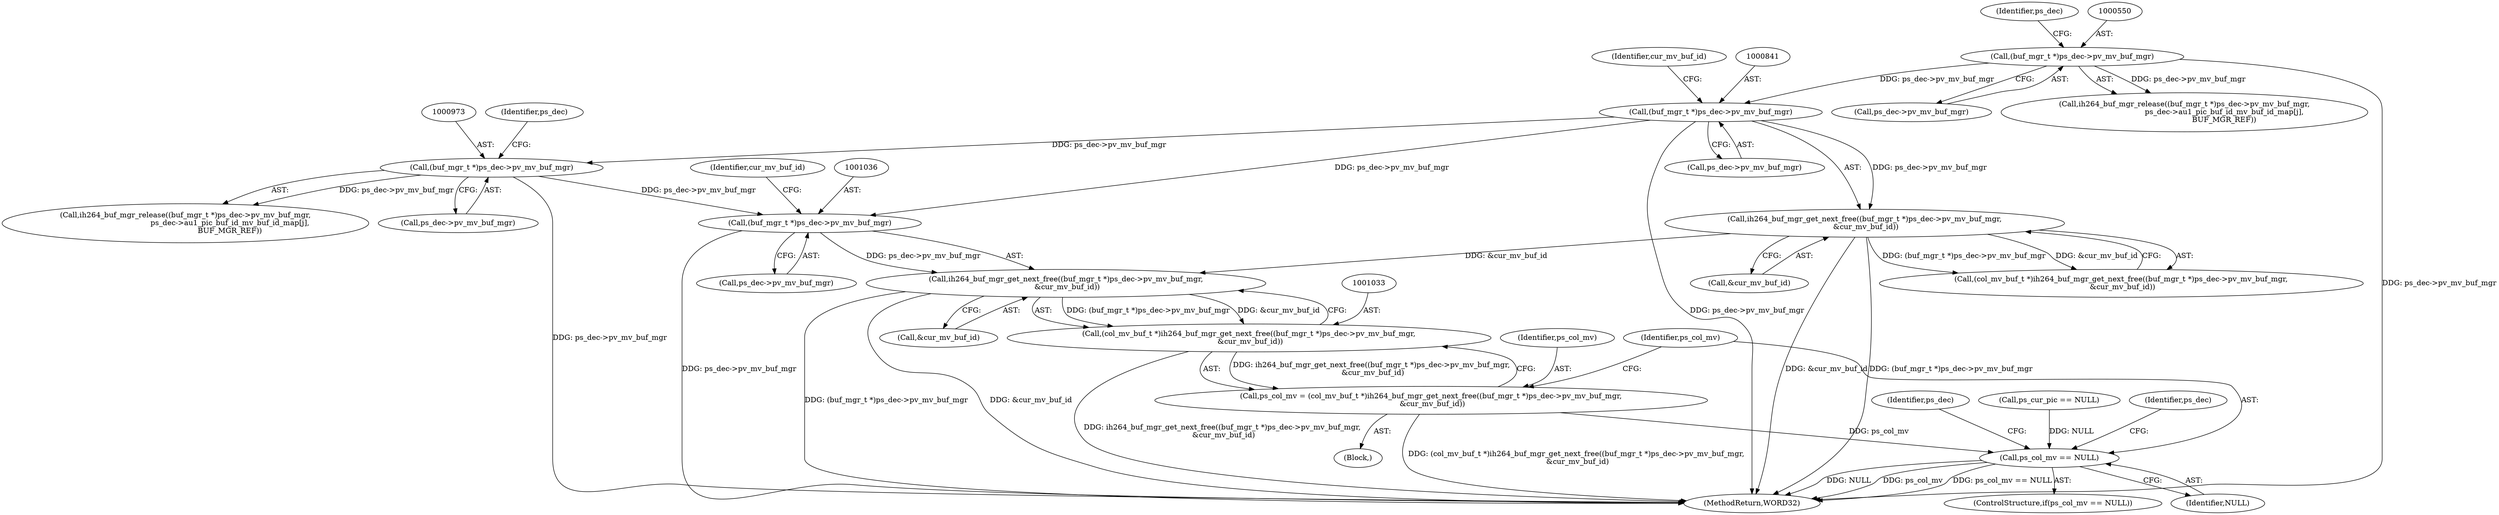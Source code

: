 digraph "0_Android_a78887bcffbc2995cf9ed72e0697acf560875e9e_3@API" {
"1001034" [label="(Call,ih264_buf_mgr_get_next_free((buf_mgr_t *)ps_dec->pv_mv_buf_mgr,\n &cur_mv_buf_id))"];
"1001035" [label="(Call,(buf_mgr_t *)ps_dec->pv_mv_buf_mgr)"];
"1000972" [label="(Call,(buf_mgr_t *)ps_dec->pv_mv_buf_mgr)"];
"1000840" [label="(Call,(buf_mgr_t *)ps_dec->pv_mv_buf_mgr)"];
"1000549" [label="(Call,(buf_mgr_t *)ps_dec->pv_mv_buf_mgr)"];
"1000839" [label="(Call,ih264_buf_mgr_get_next_free((buf_mgr_t *)ps_dec->pv_mv_buf_mgr,\n &cur_mv_buf_id))"];
"1001032" [label="(Call,(col_mv_buf_t *)ih264_buf_mgr_get_next_free((buf_mgr_t *)ps_dec->pv_mv_buf_mgr,\n &cur_mv_buf_id))"];
"1001030" [label="(Call,ps_col_mv = (col_mv_buf_t *)ih264_buf_mgr_get_next_free((buf_mgr_t *)ps_dec->pv_mv_buf_mgr,\n &cur_mv_buf_id))"];
"1001043" [label="(Call,ps_col_mv == NULL)"];
"1001043" [label="(Call,ps_col_mv == NULL)"];
"1001035" [label="(Call,(buf_mgr_t *)ps_dec->pv_mv_buf_mgr)"];
"1001034" [label="(Call,ih264_buf_mgr_get_next_free((buf_mgr_t *)ps_dec->pv_mv_buf_mgr,\n &cur_mv_buf_id))"];
"1000549" [label="(Call,(buf_mgr_t *)ps_dec->pv_mv_buf_mgr)"];
"1001019" [label="(Call,ps_cur_pic == NULL)"];
"1001040" [label="(Call,&cur_mv_buf_id)"];
"1000842" [label="(Call,ps_dec->pv_mv_buf_mgr)"];
"1002052" [label="(MethodReturn,WORD32)"];
"1001049" [label="(Identifier,ps_dec)"];
"1001042" [label="(ControlStructure,if(ps_col_mv == NULL))"];
"1000837" [label="(Call,(col_mv_buf_t *)ih264_buf_mgr_get_next_free((buf_mgr_t *)ps_dec->pv_mv_buf_mgr,\n &cur_mv_buf_id))"];
"1000846" [label="(Identifier,cur_mv_buf_id)"];
"1001045" [label="(Identifier,NULL)"];
"1001031" [label="(Identifier,ps_col_mv)"];
"1000979" [label="(Identifier,ps_dec)"];
"1001037" [label="(Call,ps_dec->pv_mv_buf_mgr)"];
"1001044" [label="(Identifier,ps_col_mv)"];
"1001041" [label="(Identifier,cur_mv_buf_id)"];
"1000556" [label="(Identifier,ps_dec)"];
"1000971" [label="(Call,ih264_buf_mgr_release((buf_mgr_t *)ps_dec->pv_mv_buf_mgr,\n                                      ps_dec->au1_pic_buf_id_mv_buf_id_map[j],\n                                      BUF_MGR_REF))"];
"1001030" [label="(Call,ps_col_mv = (col_mv_buf_t *)ih264_buf_mgr_get_next_free((buf_mgr_t *)ps_dec->pv_mv_buf_mgr,\n &cur_mv_buf_id))"];
"1000845" [label="(Call,&cur_mv_buf_id)"];
"1000974" [label="(Call,ps_dec->pv_mv_buf_mgr)"];
"1001032" [label="(Call,(col_mv_buf_t *)ih264_buf_mgr_get_next_free((buf_mgr_t *)ps_dec->pv_mv_buf_mgr,\n &cur_mv_buf_id))"];
"1000551" [label="(Call,ps_dec->pv_mv_buf_mgr)"];
"1000949" [label="(Block,)"];
"1000548" [label="(Call,ih264_buf_mgr_release((buf_mgr_t *)ps_dec->pv_mv_buf_mgr,\n                                  ps_dec->au1_pic_buf_id_mv_buf_id_map[j],\n                                  BUF_MGR_REF))"];
"1000972" [label="(Call,(buf_mgr_t *)ps_dec->pv_mv_buf_mgr)"];
"1001056" [label="(Identifier,ps_dec)"];
"1000839" [label="(Call,ih264_buf_mgr_get_next_free((buf_mgr_t *)ps_dec->pv_mv_buf_mgr,\n &cur_mv_buf_id))"];
"1000840" [label="(Call,(buf_mgr_t *)ps_dec->pv_mv_buf_mgr)"];
"1001034" -> "1001032"  [label="AST: "];
"1001034" -> "1001040"  [label="CFG: "];
"1001035" -> "1001034"  [label="AST: "];
"1001040" -> "1001034"  [label="AST: "];
"1001032" -> "1001034"  [label="CFG: "];
"1001034" -> "1002052"  [label="DDG: &cur_mv_buf_id"];
"1001034" -> "1002052"  [label="DDG: (buf_mgr_t *)ps_dec->pv_mv_buf_mgr"];
"1001034" -> "1001032"  [label="DDG: (buf_mgr_t *)ps_dec->pv_mv_buf_mgr"];
"1001034" -> "1001032"  [label="DDG: &cur_mv_buf_id"];
"1001035" -> "1001034"  [label="DDG: ps_dec->pv_mv_buf_mgr"];
"1000839" -> "1001034"  [label="DDG: &cur_mv_buf_id"];
"1001035" -> "1001037"  [label="CFG: "];
"1001036" -> "1001035"  [label="AST: "];
"1001037" -> "1001035"  [label="AST: "];
"1001041" -> "1001035"  [label="CFG: "];
"1001035" -> "1002052"  [label="DDG: ps_dec->pv_mv_buf_mgr"];
"1000972" -> "1001035"  [label="DDG: ps_dec->pv_mv_buf_mgr"];
"1000840" -> "1001035"  [label="DDG: ps_dec->pv_mv_buf_mgr"];
"1000972" -> "1000971"  [label="AST: "];
"1000972" -> "1000974"  [label="CFG: "];
"1000973" -> "1000972"  [label="AST: "];
"1000974" -> "1000972"  [label="AST: "];
"1000979" -> "1000972"  [label="CFG: "];
"1000972" -> "1002052"  [label="DDG: ps_dec->pv_mv_buf_mgr"];
"1000972" -> "1000971"  [label="DDG: ps_dec->pv_mv_buf_mgr"];
"1000840" -> "1000972"  [label="DDG: ps_dec->pv_mv_buf_mgr"];
"1000840" -> "1000839"  [label="AST: "];
"1000840" -> "1000842"  [label="CFG: "];
"1000841" -> "1000840"  [label="AST: "];
"1000842" -> "1000840"  [label="AST: "];
"1000846" -> "1000840"  [label="CFG: "];
"1000840" -> "1002052"  [label="DDG: ps_dec->pv_mv_buf_mgr"];
"1000840" -> "1000839"  [label="DDG: ps_dec->pv_mv_buf_mgr"];
"1000549" -> "1000840"  [label="DDG: ps_dec->pv_mv_buf_mgr"];
"1000549" -> "1000548"  [label="AST: "];
"1000549" -> "1000551"  [label="CFG: "];
"1000550" -> "1000549"  [label="AST: "];
"1000551" -> "1000549"  [label="AST: "];
"1000556" -> "1000549"  [label="CFG: "];
"1000549" -> "1002052"  [label="DDG: ps_dec->pv_mv_buf_mgr"];
"1000549" -> "1000548"  [label="DDG: ps_dec->pv_mv_buf_mgr"];
"1000839" -> "1000837"  [label="AST: "];
"1000839" -> "1000845"  [label="CFG: "];
"1000845" -> "1000839"  [label="AST: "];
"1000837" -> "1000839"  [label="CFG: "];
"1000839" -> "1002052"  [label="DDG: &cur_mv_buf_id"];
"1000839" -> "1002052"  [label="DDG: (buf_mgr_t *)ps_dec->pv_mv_buf_mgr"];
"1000839" -> "1000837"  [label="DDG: (buf_mgr_t *)ps_dec->pv_mv_buf_mgr"];
"1000839" -> "1000837"  [label="DDG: &cur_mv_buf_id"];
"1001032" -> "1001030"  [label="AST: "];
"1001033" -> "1001032"  [label="AST: "];
"1001030" -> "1001032"  [label="CFG: "];
"1001032" -> "1002052"  [label="DDG: ih264_buf_mgr_get_next_free((buf_mgr_t *)ps_dec->pv_mv_buf_mgr,\n &cur_mv_buf_id)"];
"1001032" -> "1001030"  [label="DDG: ih264_buf_mgr_get_next_free((buf_mgr_t *)ps_dec->pv_mv_buf_mgr,\n &cur_mv_buf_id)"];
"1001030" -> "1000949"  [label="AST: "];
"1001031" -> "1001030"  [label="AST: "];
"1001044" -> "1001030"  [label="CFG: "];
"1001030" -> "1002052"  [label="DDG: (col_mv_buf_t *)ih264_buf_mgr_get_next_free((buf_mgr_t *)ps_dec->pv_mv_buf_mgr,\n &cur_mv_buf_id)"];
"1001030" -> "1001043"  [label="DDG: ps_col_mv"];
"1001043" -> "1001042"  [label="AST: "];
"1001043" -> "1001045"  [label="CFG: "];
"1001044" -> "1001043"  [label="AST: "];
"1001045" -> "1001043"  [label="AST: "];
"1001049" -> "1001043"  [label="CFG: "];
"1001056" -> "1001043"  [label="CFG: "];
"1001043" -> "1002052"  [label="DDG: NULL"];
"1001043" -> "1002052"  [label="DDG: ps_col_mv"];
"1001043" -> "1002052"  [label="DDG: ps_col_mv == NULL"];
"1001019" -> "1001043"  [label="DDG: NULL"];
}
